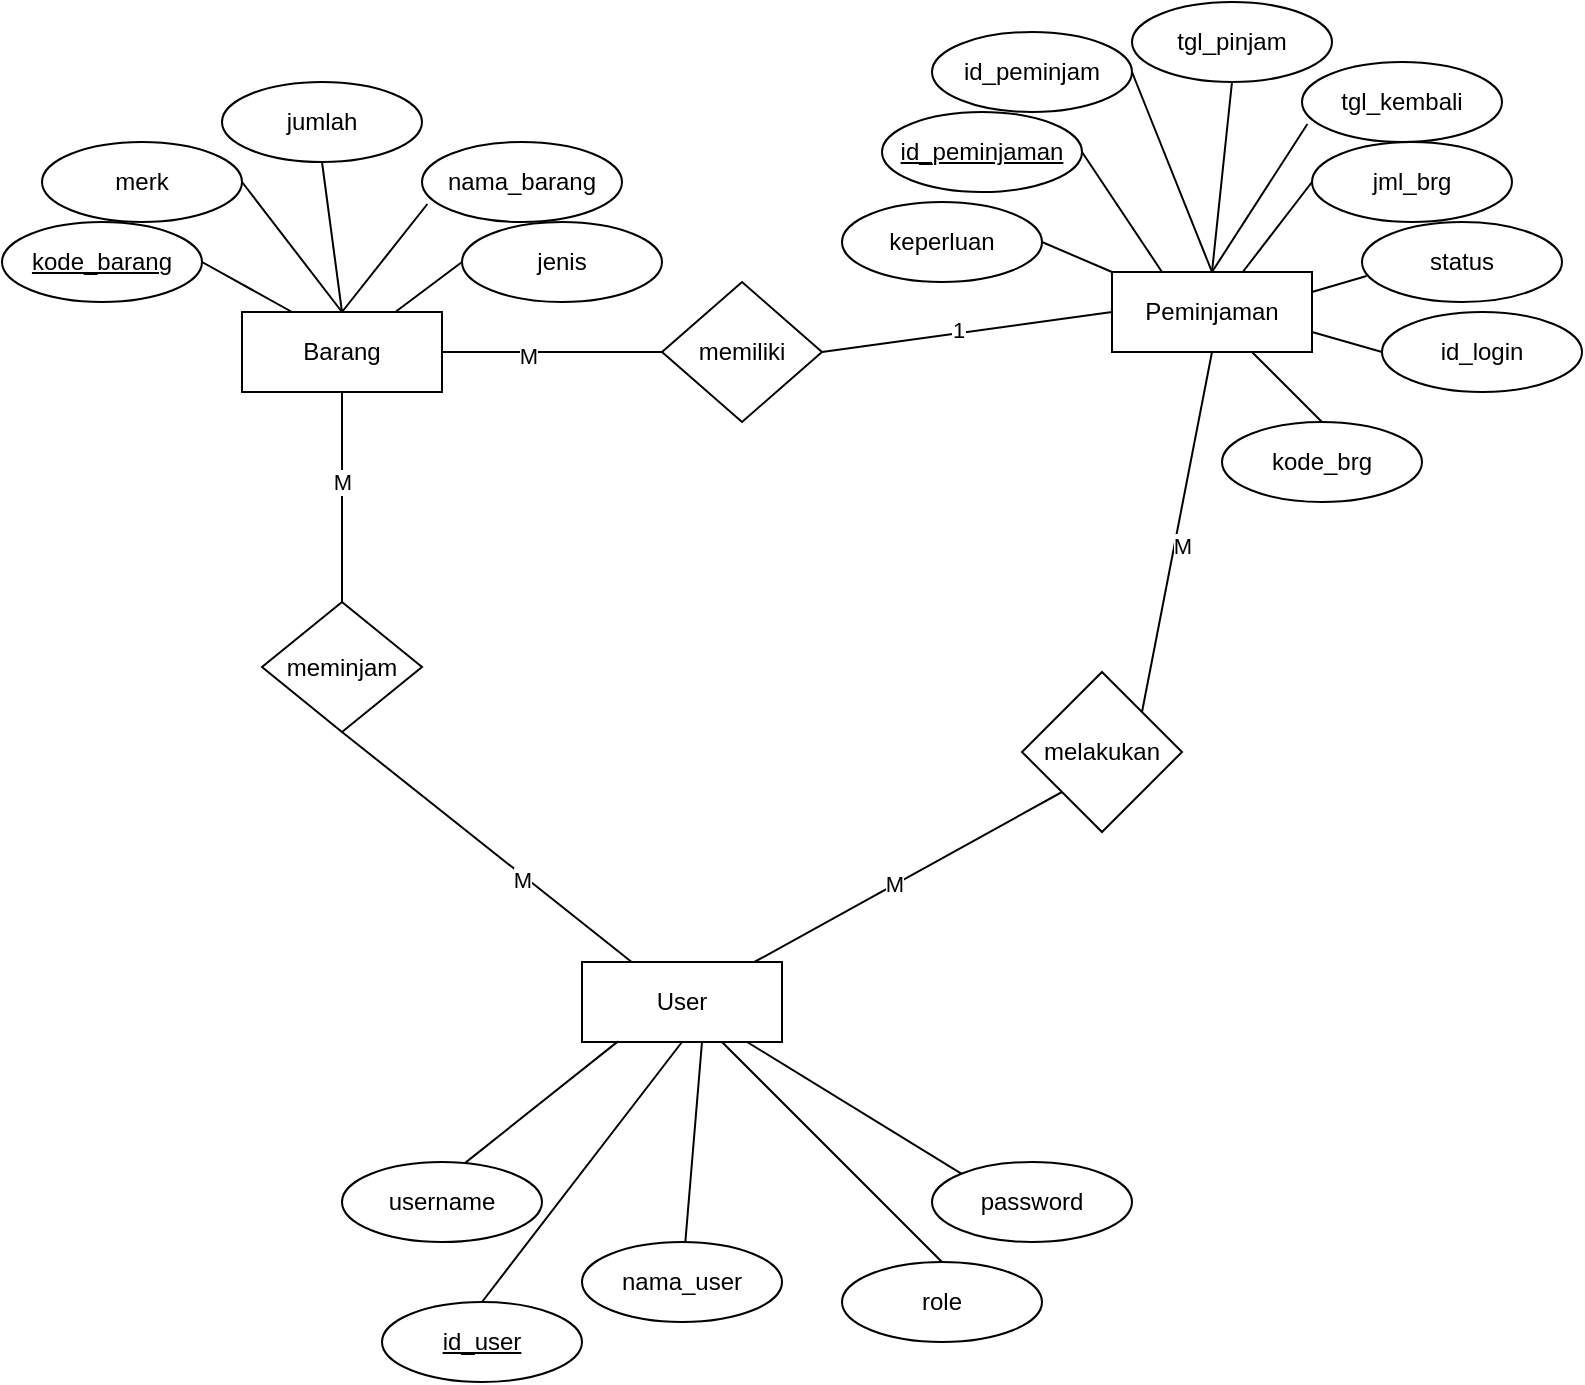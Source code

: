 <mxfile version="24.4.8" type="device">
  <diagram name="Page-1" id="jw0_aBIyzvcWnDJMq9Lf">
    <mxGraphModel dx="880" dy="524" grid="1" gridSize="10" guides="1" tooltips="1" connect="1" arrows="1" fold="1" page="1" pageScale="1" pageWidth="1100" pageHeight="850" math="0" shadow="0">
      <root>
        <mxCell id="0" />
        <mxCell id="1" parent="0" />
        <mxCell id="mP0UTj2RNSPP4Z1qdEpz-1" value="Barang" style="whiteSpace=wrap;html=1;align=center;" parent="1" vertex="1">
          <mxGeometry x="140" y="205" width="100" height="40" as="geometry" />
        </mxCell>
        <mxCell id="mP0UTj2RNSPP4Z1qdEpz-2" value="jumlah" style="ellipse;whiteSpace=wrap;html=1;align=center;" parent="1" vertex="1">
          <mxGeometry x="130" y="90" width="100" height="40" as="geometry" />
        </mxCell>
        <mxCell id="mP0UTj2RNSPP4Z1qdEpz-3" value="nama_barang" style="ellipse;whiteSpace=wrap;html=1;align=center;" parent="1" vertex="1">
          <mxGeometry x="230" y="120" width="100" height="40" as="geometry" />
        </mxCell>
        <mxCell id="mP0UTj2RNSPP4Z1qdEpz-4" value="jenis" style="ellipse;whiteSpace=wrap;html=1;align=center;" parent="1" vertex="1">
          <mxGeometry x="250" y="160" width="100" height="40" as="geometry" />
        </mxCell>
        <mxCell id="mP0UTj2RNSPP4Z1qdEpz-5" value="merk" style="ellipse;whiteSpace=wrap;html=1;align=center;" parent="1" vertex="1">
          <mxGeometry x="40" y="120" width="100" height="40" as="geometry" />
        </mxCell>
        <mxCell id="mP0UTj2RNSPP4Z1qdEpz-6" value="kode_barang" style="ellipse;whiteSpace=wrap;html=1;align=center;fontStyle=4;" parent="1" vertex="1">
          <mxGeometry x="20" y="160" width="100" height="40" as="geometry" />
        </mxCell>
        <mxCell id="mP0UTj2RNSPP4Z1qdEpz-7" value="" style="endArrow=none;html=1;rounded=0;exitX=0.5;exitY=0;exitDx=0;exitDy=0;entryX=0.5;entryY=1;entryDx=0;entryDy=0;" parent="1" source="mP0UTj2RNSPP4Z1qdEpz-1" target="mP0UTj2RNSPP4Z1qdEpz-2" edge="1">
          <mxGeometry relative="1" as="geometry">
            <mxPoint x="80" y="280" as="sourcePoint" />
            <mxPoint x="240" y="280" as="targetPoint" />
          </mxGeometry>
        </mxCell>
        <mxCell id="mP0UTj2RNSPP4Z1qdEpz-8" value="" style="endArrow=none;html=1;rounded=0;exitX=1;exitY=0.5;exitDx=0;exitDy=0;entryX=0.5;entryY=0;entryDx=0;entryDy=0;" parent="1" source="mP0UTj2RNSPP4Z1qdEpz-5" target="mP0UTj2RNSPP4Z1qdEpz-1" edge="1">
          <mxGeometry relative="1" as="geometry">
            <mxPoint x="140" y="180" as="sourcePoint" />
            <mxPoint x="300" y="180" as="targetPoint" />
          </mxGeometry>
        </mxCell>
        <mxCell id="mP0UTj2RNSPP4Z1qdEpz-9" value="" style="endArrow=none;html=1;rounded=0;exitX=1;exitY=0.5;exitDx=0;exitDy=0;entryX=0.25;entryY=0;entryDx=0;entryDy=0;" parent="1" source="mP0UTj2RNSPP4Z1qdEpz-6" target="mP0UTj2RNSPP4Z1qdEpz-1" edge="1">
          <mxGeometry relative="1" as="geometry">
            <mxPoint x="110" y="300" as="sourcePoint" />
            <mxPoint x="270" y="300" as="targetPoint" />
          </mxGeometry>
        </mxCell>
        <mxCell id="mP0UTj2RNSPP4Z1qdEpz-10" value="" style="endArrow=none;html=1;rounded=0;exitX=0.027;exitY=0.775;exitDx=0;exitDy=0;exitPerimeter=0;entryX=0.5;entryY=0;entryDx=0;entryDy=0;" parent="1" source="mP0UTj2RNSPP4Z1qdEpz-3" target="mP0UTj2RNSPP4Z1qdEpz-1" edge="1">
          <mxGeometry relative="1" as="geometry">
            <mxPoint x="220" y="310" as="sourcePoint" />
            <mxPoint x="380" y="310" as="targetPoint" />
          </mxGeometry>
        </mxCell>
        <mxCell id="mP0UTj2RNSPP4Z1qdEpz-11" value="" style="endArrow=none;html=1;rounded=0;exitX=0;exitY=0.5;exitDx=0;exitDy=0;" parent="1" source="mP0UTj2RNSPP4Z1qdEpz-4" target="mP0UTj2RNSPP4Z1qdEpz-1" edge="1">
          <mxGeometry relative="1" as="geometry">
            <mxPoint x="250" y="300" as="sourcePoint" />
            <mxPoint x="410" y="300" as="targetPoint" />
          </mxGeometry>
        </mxCell>
        <mxCell id="mP0UTj2RNSPP4Z1qdEpz-34" value="meminjam" style="rhombus;whiteSpace=wrap;html=1;" parent="1" vertex="1">
          <mxGeometry x="150" y="350" width="80" height="65" as="geometry" />
        </mxCell>
        <mxCell id="mP0UTj2RNSPP4Z1qdEpz-35" value="" style="endArrow=none;html=1;rounded=0;entryX=0.5;entryY=1;entryDx=0;entryDy=0;" parent="1" source="9_BEJMGaAVW6kIkUqZu5-1" target="mP0UTj2RNSPP4Z1qdEpz-34" edge="1">
          <mxGeometry width="50" height="50" relative="1" as="geometry">
            <mxPoint x="380" y="540" as="sourcePoint" />
            <mxPoint x="270" y="370" as="targetPoint" />
          </mxGeometry>
        </mxCell>
        <mxCell id="mP0UTj2RNSPP4Z1qdEpz-44" value="M" style="edgeLabel;html=1;align=center;verticalAlign=middle;resizable=0;points=[];" parent="mP0UTj2RNSPP4Z1qdEpz-35" vertex="1" connectable="0">
          <mxGeometry x="-0.253" y="2" relative="1" as="geometry">
            <mxPoint as="offset" />
          </mxGeometry>
        </mxCell>
        <mxCell id="mP0UTj2RNSPP4Z1qdEpz-36" value="" style="endArrow=none;html=1;rounded=0;exitX=0.5;exitY=0;exitDx=0;exitDy=0;entryX=0.5;entryY=1;entryDx=0;entryDy=0;" parent="1" source="mP0UTj2RNSPP4Z1qdEpz-34" target="mP0UTj2RNSPP4Z1qdEpz-1" edge="1">
          <mxGeometry width="50" height="50" relative="1" as="geometry">
            <mxPoint x="170" y="370" as="sourcePoint" />
            <mxPoint x="220" y="320" as="targetPoint" />
          </mxGeometry>
        </mxCell>
        <mxCell id="mP0UTj2RNSPP4Z1qdEpz-45" value="M" style="edgeLabel;html=1;align=center;verticalAlign=middle;resizable=0;points=[];" parent="mP0UTj2RNSPP4Z1qdEpz-36" vertex="1" connectable="0">
          <mxGeometry x="0.145" relative="1" as="geometry">
            <mxPoint as="offset" />
          </mxGeometry>
        </mxCell>
        <mxCell id="mP0UTj2RNSPP4Z1qdEpz-37" value="melakukan" style="rhombus;whiteSpace=wrap;html=1;" parent="1" vertex="1">
          <mxGeometry x="530" y="385" width="80" height="80" as="geometry" />
        </mxCell>
        <mxCell id="mP0UTj2RNSPP4Z1qdEpz-38" value="" style="endArrow=none;html=1;rounded=0;entryX=0;entryY=1;entryDx=0;entryDy=0;" parent="1" source="9_BEJMGaAVW6kIkUqZu5-1" target="mP0UTj2RNSPP4Z1qdEpz-37" edge="1">
          <mxGeometry width="50" height="50" relative="1" as="geometry">
            <mxPoint x="430" y="540" as="sourcePoint" />
            <mxPoint x="440" y="410" as="targetPoint" />
          </mxGeometry>
        </mxCell>
        <mxCell id="mP0UTj2RNSPP4Z1qdEpz-46" value="M" style="edgeLabel;html=1;align=center;verticalAlign=middle;resizable=0;points=[];" parent="mP0UTj2RNSPP4Z1qdEpz-38" vertex="1" connectable="0">
          <mxGeometry x="-0.092" y="1" relative="1" as="geometry">
            <mxPoint as="offset" />
          </mxGeometry>
        </mxCell>
        <mxCell id="mP0UTj2RNSPP4Z1qdEpz-39" value="" style="endArrow=none;html=1;rounded=0;entryX=0.5;entryY=1;entryDx=0;entryDy=0;exitX=1;exitY=0;exitDx=0;exitDy=0;" parent="1" source="mP0UTj2RNSPP4Z1qdEpz-37" target="faee4oYJQFopLsKv9gLG-1" edge="1">
          <mxGeometry width="50" height="50" relative="1" as="geometry">
            <mxPoint x="390" y="460" as="sourcePoint" />
            <mxPoint x="625" y="240" as="targetPoint" />
          </mxGeometry>
        </mxCell>
        <mxCell id="mP0UTj2RNSPP4Z1qdEpz-51" value="M" style="edgeLabel;html=1;align=center;verticalAlign=middle;resizable=0;points=[];" parent="mP0UTj2RNSPP4Z1qdEpz-39" vertex="1" connectable="0">
          <mxGeometry x="-0.058" y="-3" relative="1" as="geometry">
            <mxPoint y="1" as="offset" />
          </mxGeometry>
        </mxCell>
        <mxCell id="mP0UTj2RNSPP4Z1qdEpz-40" value="memiliki" style="rhombus;whiteSpace=wrap;html=1;" parent="1" vertex="1">
          <mxGeometry x="350" y="190" width="80" height="70" as="geometry" />
        </mxCell>
        <mxCell id="mP0UTj2RNSPP4Z1qdEpz-42" value="" style="endArrow=none;html=1;rounded=0;entryX=0;entryY=0.5;entryDx=0;entryDy=0;exitX=1;exitY=0.5;exitDx=0;exitDy=0;" parent="1" source="mP0UTj2RNSPP4Z1qdEpz-1" target="mP0UTj2RNSPP4Z1qdEpz-40" edge="1">
          <mxGeometry width="50" height="50" relative="1" as="geometry">
            <mxPoint x="390" y="460" as="sourcePoint" />
            <mxPoint x="440" y="410" as="targetPoint" />
          </mxGeometry>
        </mxCell>
        <mxCell id="mP0UTj2RNSPP4Z1qdEpz-54" value="M" style="edgeLabel;html=1;align=center;verticalAlign=middle;resizable=0;points=[];" parent="mP0UTj2RNSPP4Z1qdEpz-42" vertex="1" connectable="0">
          <mxGeometry x="-0.227" y="-2" relative="1" as="geometry">
            <mxPoint as="offset" />
          </mxGeometry>
        </mxCell>
        <mxCell id="9_BEJMGaAVW6kIkUqZu5-1" value="User" style="whiteSpace=wrap;html=1;align=center;" parent="1" vertex="1">
          <mxGeometry x="310" y="530" width="100" height="40" as="geometry" />
        </mxCell>
        <mxCell id="9_BEJMGaAVW6kIkUqZu5-2" value="role" style="ellipse;whiteSpace=wrap;html=1;align=center;" parent="1" vertex="1">
          <mxGeometry x="440" y="680" width="100" height="40" as="geometry" />
        </mxCell>
        <mxCell id="9_BEJMGaAVW6kIkUqZu5-3" value="nama_user" style="ellipse;whiteSpace=wrap;html=1;align=center;" parent="1" vertex="1">
          <mxGeometry x="310" y="670" width="100" height="40" as="geometry" />
        </mxCell>
        <mxCell id="9_BEJMGaAVW6kIkUqZu5-4" value="id_user" style="ellipse;whiteSpace=wrap;html=1;align=center;fontStyle=4;" parent="1" vertex="1">
          <mxGeometry x="210" y="700" width="100" height="40" as="geometry" />
        </mxCell>
        <mxCell id="9_BEJMGaAVW6kIkUqZu5-5" value="" style="endArrow=none;html=1;rounded=0;entryX=0.5;entryY=0;entryDx=0;entryDy=0;" parent="1" source="9_BEJMGaAVW6kIkUqZu5-1" target="9_BEJMGaAVW6kIkUqZu5-2" edge="1">
          <mxGeometry relative="1" as="geometry">
            <mxPoint x="250" y="660" as="sourcePoint" />
            <mxPoint x="410" y="660" as="targetPoint" />
          </mxGeometry>
        </mxCell>
        <mxCell id="9_BEJMGaAVW6kIkUqZu5-6" value="" style="endArrow=none;html=1;rounded=0;entryX=0.6;entryY=1;entryDx=0;entryDy=0;entryPerimeter=0;" parent="1" source="9_BEJMGaAVW6kIkUqZu5-3" target="9_BEJMGaAVW6kIkUqZu5-1" edge="1">
          <mxGeometry relative="1" as="geometry">
            <mxPoint x="310" y="560" as="sourcePoint" />
            <mxPoint x="470" y="560" as="targetPoint" />
          </mxGeometry>
        </mxCell>
        <mxCell id="9_BEJMGaAVW6kIkUqZu5-7" value="" style="endArrow=none;html=1;rounded=0;exitX=0.5;exitY=0;exitDx=0;exitDy=0;entryX=0.5;entryY=1;entryDx=0;entryDy=0;" parent="1" source="9_BEJMGaAVW6kIkUqZu5-4" target="9_BEJMGaAVW6kIkUqZu5-1" edge="1">
          <mxGeometry relative="1" as="geometry">
            <mxPoint x="280" y="680" as="sourcePoint" />
            <mxPoint x="440" y="680" as="targetPoint" />
          </mxGeometry>
        </mxCell>
        <mxCell id="9_BEJMGaAVW6kIkUqZu5-8" value="user&lt;span style=&quot;background-color: initial;&quot;&gt;name&lt;/span&gt;" style="ellipse;whiteSpace=wrap;html=1;align=center;" parent="1" vertex="1">
          <mxGeometry x="190" y="630" width="100" height="40" as="geometry" />
        </mxCell>
        <mxCell id="9_BEJMGaAVW6kIkUqZu5-9" value="password" style="ellipse;whiteSpace=wrap;html=1;align=center;" parent="1" vertex="1">
          <mxGeometry x="485" y="630" width="100" height="40" as="geometry" />
        </mxCell>
        <mxCell id="9_BEJMGaAVW6kIkUqZu5-11" value="" style="endArrow=none;html=1;rounded=0;exitX=0.619;exitY=0.005;exitDx=0;exitDy=0;exitPerimeter=0;entryX=0.18;entryY=0.992;entryDx=0;entryDy=0;entryPerimeter=0;" parent="1" source="9_BEJMGaAVW6kIkUqZu5-8" target="9_BEJMGaAVW6kIkUqZu5-1" edge="1">
          <mxGeometry relative="1" as="geometry">
            <mxPoint x="320" y="640" as="sourcePoint" />
            <mxPoint x="360" y="580" as="targetPoint" />
          </mxGeometry>
        </mxCell>
        <mxCell id="9_BEJMGaAVW6kIkUqZu5-13" value="" style="endArrow=none;html=1;rounded=0;entryX=0;entryY=0;entryDx=0;entryDy=0;" parent="1" source="9_BEJMGaAVW6kIkUqZu5-1" target="9_BEJMGaAVW6kIkUqZu5-9" edge="1">
          <mxGeometry relative="1" as="geometry">
            <mxPoint x="470" y="620" as="sourcePoint" />
            <mxPoint x="630" y="620" as="targetPoint" />
          </mxGeometry>
        </mxCell>
        <mxCell id="faee4oYJQFopLsKv9gLG-1" value="Peminjaman" style="whiteSpace=wrap;html=1;align=center;" parent="1" vertex="1">
          <mxGeometry x="575" y="185" width="100" height="40" as="geometry" />
        </mxCell>
        <mxCell id="faee4oYJQFopLsKv9gLG-2" value="tgl_pinjam" style="ellipse;whiteSpace=wrap;html=1;align=center;" parent="1" vertex="1">
          <mxGeometry x="585" y="50" width="100" height="40" as="geometry" />
        </mxCell>
        <mxCell id="faee4oYJQFopLsKv9gLG-3" value="tgl_kembali" style="ellipse;whiteSpace=wrap;html=1;align=center;" parent="1" vertex="1">
          <mxGeometry x="670" y="80" width="100" height="40" as="geometry" />
        </mxCell>
        <mxCell id="faee4oYJQFopLsKv9gLG-4" value="jml_brg" style="ellipse;whiteSpace=wrap;html=1;align=center;" parent="1" vertex="1">
          <mxGeometry x="675" y="120" width="100" height="40" as="geometry" />
        </mxCell>
        <mxCell id="faee4oYJQFopLsKv9gLG-5" value="id_peminjam" style="ellipse;whiteSpace=wrap;html=1;align=center;" parent="1" vertex="1">
          <mxGeometry x="485" y="65" width="100" height="40" as="geometry" />
        </mxCell>
        <mxCell id="faee4oYJQFopLsKv9gLG-6" value="id_peminjaman" style="ellipse;whiteSpace=wrap;html=1;align=center;fontStyle=4;" parent="1" vertex="1">
          <mxGeometry x="460" y="105" width="100" height="40" as="geometry" />
        </mxCell>
        <mxCell id="faee4oYJQFopLsKv9gLG-7" value="" style="endArrow=none;html=1;rounded=0;exitX=0.5;exitY=0;exitDx=0;exitDy=0;entryX=0.5;entryY=1;entryDx=0;entryDy=0;" parent="1" source="faee4oYJQFopLsKv9gLG-1" target="faee4oYJQFopLsKv9gLG-2" edge="1">
          <mxGeometry relative="1" as="geometry">
            <mxPoint x="515" y="265" as="sourcePoint" />
            <mxPoint x="675" y="265" as="targetPoint" />
          </mxGeometry>
        </mxCell>
        <mxCell id="faee4oYJQFopLsKv9gLG-8" value="" style="endArrow=none;html=1;rounded=0;exitX=1;exitY=0.5;exitDx=0;exitDy=0;entryX=0.5;entryY=0;entryDx=0;entryDy=0;" parent="1" source="faee4oYJQFopLsKv9gLG-5" target="faee4oYJQFopLsKv9gLG-1" edge="1">
          <mxGeometry relative="1" as="geometry">
            <mxPoint x="575" y="165" as="sourcePoint" />
            <mxPoint x="735" y="165" as="targetPoint" />
          </mxGeometry>
        </mxCell>
        <mxCell id="faee4oYJQFopLsKv9gLG-9" value="" style="endArrow=none;html=1;rounded=0;exitX=1;exitY=0.5;exitDx=0;exitDy=0;entryX=0.25;entryY=0;entryDx=0;entryDy=0;" parent="1" source="faee4oYJQFopLsKv9gLG-6" target="faee4oYJQFopLsKv9gLG-1" edge="1">
          <mxGeometry relative="1" as="geometry">
            <mxPoint x="545" y="285" as="sourcePoint" />
            <mxPoint x="705" y="285" as="targetPoint" />
          </mxGeometry>
        </mxCell>
        <mxCell id="faee4oYJQFopLsKv9gLG-10" value="" style="endArrow=none;html=1;rounded=0;exitX=0.027;exitY=0.775;exitDx=0;exitDy=0;exitPerimeter=0;entryX=0.5;entryY=0;entryDx=0;entryDy=0;" parent="1" source="faee4oYJQFopLsKv9gLG-3" target="faee4oYJQFopLsKv9gLG-1" edge="1">
          <mxGeometry relative="1" as="geometry">
            <mxPoint x="655" y="295" as="sourcePoint" />
            <mxPoint x="815" y="295" as="targetPoint" />
          </mxGeometry>
        </mxCell>
        <mxCell id="faee4oYJQFopLsKv9gLG-11" value="" style="endArrow=none;html=1;rounded=0;exitX=0;exitY=0.5;exitDx=0;exitDy=0;" parent="1" source="faee4oYJQFopLsKv9gLG-4" target="faee4oYJQFopLsKv9gLG-1" edge="1">
          <mxGeometry relative="1" as="geometry">
            <mxPoint x="685" y="285" as="sourcePoint" />
            <mxPoint x="845" y="285" as="targetPoint" />
          </mxGeometry>
        </mxCell>
        <mxCell id="faee4oYJQFopLsKv9gLG-12" value="keperluan" style="ellipse;whiteSpace=wrap;html=1;align=center;" parent="1" vertex="1">
          <mxGeometry x="440" y="150" width="100" height="40" as="geometry" />
        </mxCell>
        <mxCell id="faee4oYJQFopLsKv9gLG-13" value="status" style="ellipse;whiteSpace=wrap;html=1;align=center;" parent="1" vertex="1">
          <mxGeometry x="700" y="160" width="100" height="40" as="geometry" />
        </mxCell>
        <mxCell id="faee4oYJQFopLsKv9gLG-14" value="" style="endArrow=none;html=1;rounded=0;entryX=0;entryY=0;entryDx=0;entryDy=0;exitX=1;exitY=0.5;exitDx=0;exitDy=0;" parent="1" source="faee4oYJQFopLsKv9gLG-12" target="faee4oYJQFopLsKv9gLG-1" edge="1">
          <mxGeometry relative="1" as="geometry">
            <mxPoint x="520" y="220" as="sourcePoint" />
            <mxPoint x="680" y="220" as="targetPoint" />
          </mxGeometry>
        </mxCell>
        <mxCell id="faee4oYJQFopLsKv9gLG-15" value="" style="endArrow=none;html=1;rounded=0;exitX=1;exitY=0.25;exitDx=0;exitDy=0;entryX=0.023;entryY=0.675;entryDx=0;entryDy=0;entryPerimeter=0;" parent="1" source="faee4oYJQFopLsKv9gLG-1" target="faee4oYJQFopLsKv9gLG-13" edge="1">
          <mxGeometry relative="1" as="geometry">
            <mxPoint x="630" y="310" as="sourcePoint" />
            <mxPoint x="790" y="310" as="targetPoint" />
          </mxGeometry>
        </mxCell>
        <mxCell id="faee4oYJQFopLsKv9gLG-16" value="" style="endArrow=none;html=1;rounded=0;entryX=0;entryY=0.5;entryDx=0;entryDy=0;exitX=1;exitY=0.5;exitDx=0;exitDy=0;" parent="1" source="mP0UTj2RNSPP4Z1qdEpz-40" target="faee4oYJQFopLsKv9gLG-1" edge="1">
          <mxGeometry width="50" height="50" relative="1" as="geometry">
            <mxPoint x="430" y="215" as="sourcePoint" />
            <mxPoint x="440" y="410" as="targetPoint" />
          </mxGeometry>
        </mxCell>
        <mxCell id="faee4oYJQFopLsKv9gLG-21" value="1" style="edgeLabel;html=1;align=center;verticalAlign=middle;resizable=0;points=[];" parent="faee4oYJQFopLsKv9gLG-16" vertex="1" connectable="0">
          <mxGeometry x="-0.062" y="2" relative="1" as="geometry">
            <mxPoint as="offset" />
          </mxGeometry>
        </mxCell>
        <mxCell id="faee4oYJQFopLsKv9gLG-19" value="kode_brg" style="ellipse;whiteSpace=wrap;html=1;align=center;" parent="1" vertex="1">
          <mxGeometry x="630" y="260" width="100" height="40" as="geometry" />
        </mxCell>
        <mxCell id="faee4oYJQFopLsKv9gLG-20" value="" style="endArrow=none;html=1;rounded=0;exitX=0.5;exitY=0;exitDx=0;exitDy=0;" parent="1" source="faee4oYJQFopLsKv9gLG-19" target="faee4oYJQFopLsKv9gLG-1" edge="1">
          <mxGeometry width="50" height="50" relative="1" as="geometry">
            <mxPoint x="540" y="373" as="sourcePoint" />
            <mxPoint x="635" y="235" as="targetPoint" />
          </mxGeometry>
        </mxCell>
        <mxCell id="GsyQB7fWWpii9giGA216-1" value="id_login" style="ellipse;whiteSpace=wrap;html=1;align=center;" vertex="1" parent="1">
          <mxGeometry x="710" y="205" width="100" height="40" as="geometry" />
        </mxCell>
        <mxCell id="GsyQB7fWWpii9giGA216-3" value="" style="endArrow=none;html=1;rounded=0;exitX=0;exitY=0.5;exitDx=0;exitDy=0;entryX=1;entryY=0.75;entryDx=0;entryDy=0;" edge="1" parent="1" source="GsyQB7fWWpii9giGA216-1" target="faee4oYJQFopLsKv9gLG-1">
          <mxGeometry width="50" height="50" relative="1" as="geometry">
            <mxPoint x="430" y="300" as="sourcePoint" />
            <mxPoint x="480" y="250" as="targetPoint" />
          </mxGeometry>
        </mxCell>
      </root>
    </mxGraphModel>
  </diagram>
</mxfile>

